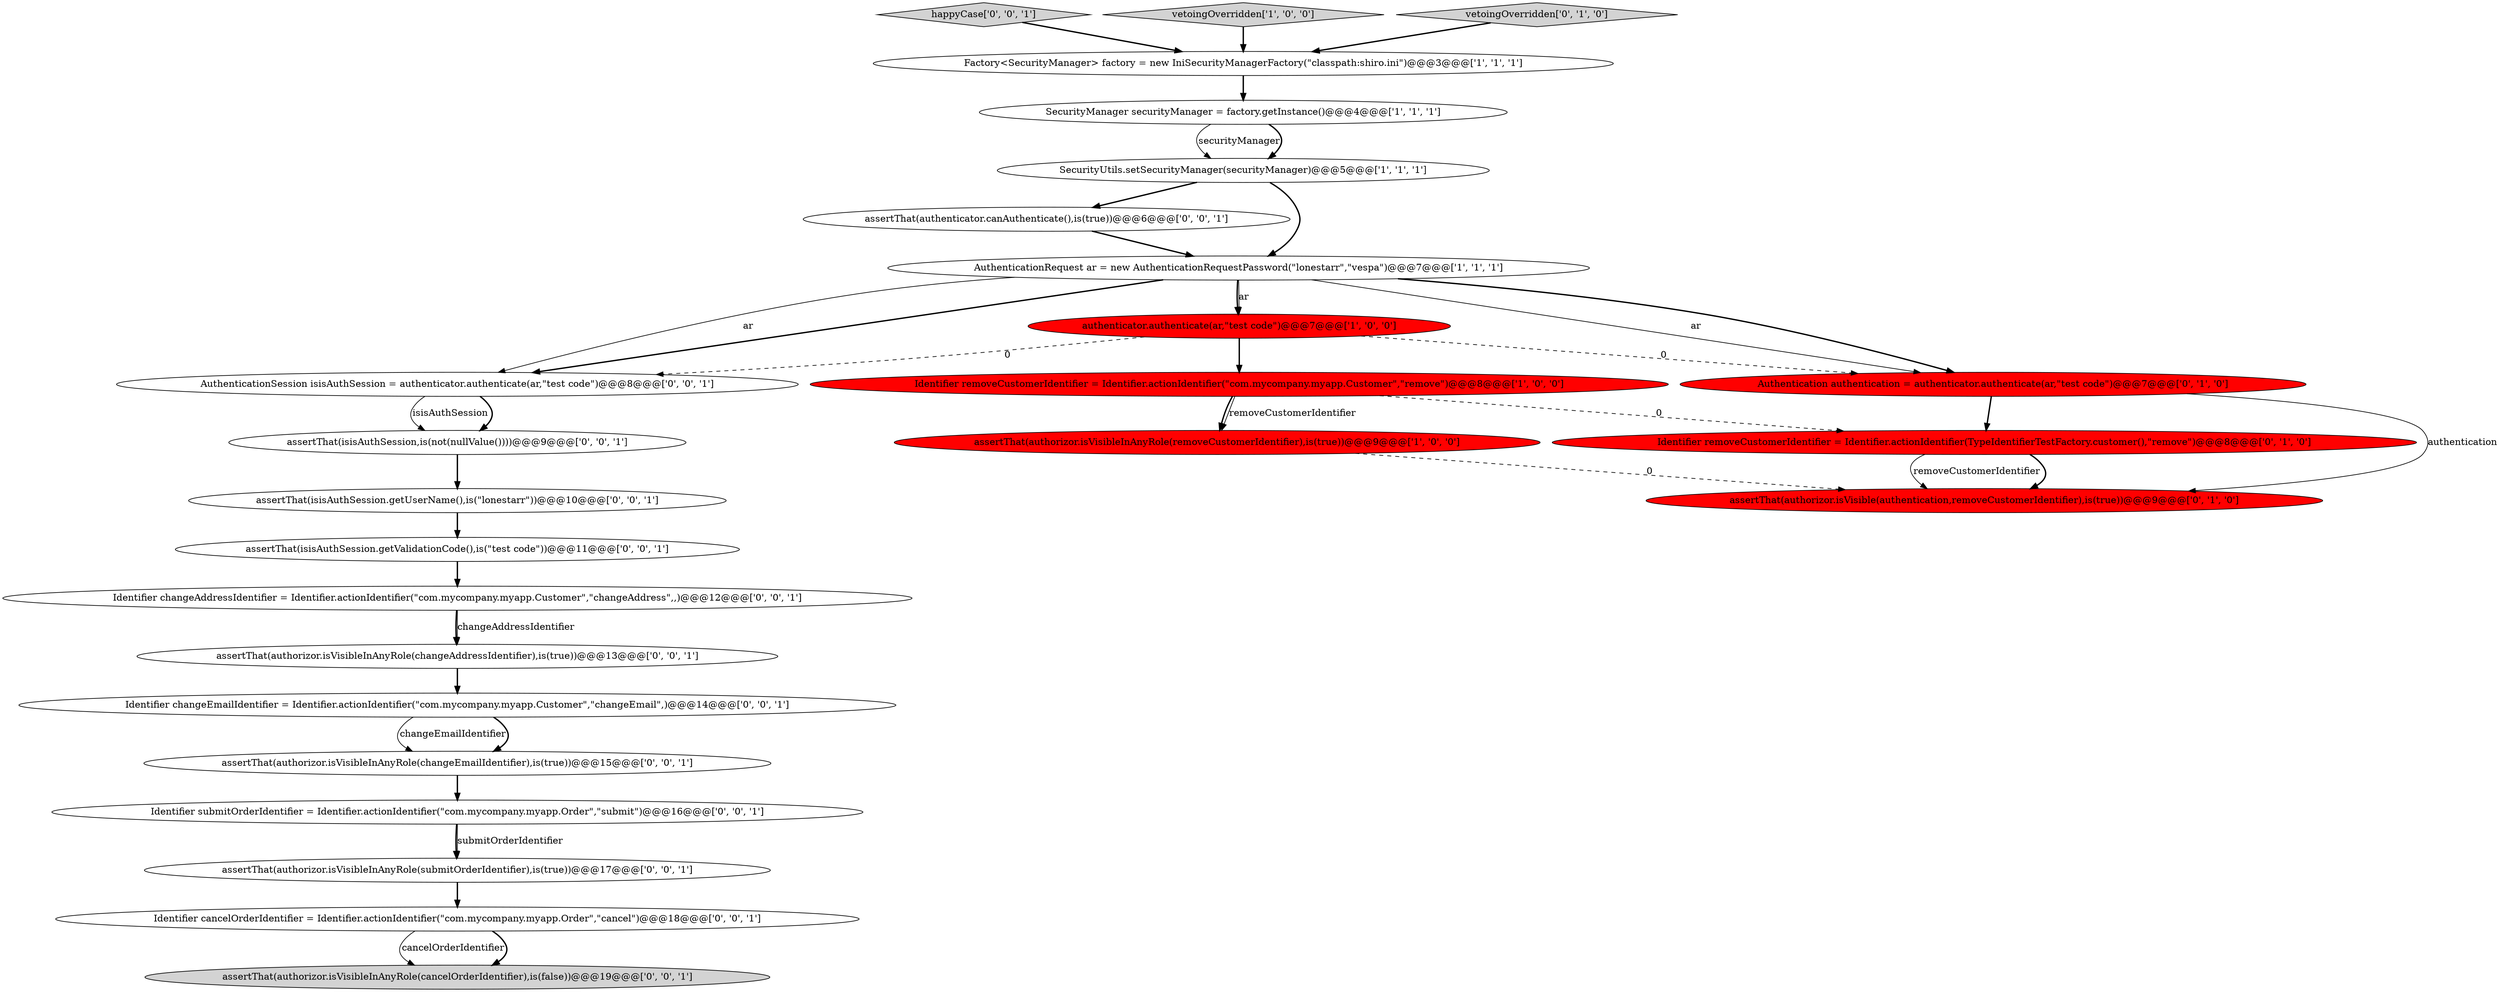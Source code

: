 digraph {
15 [style = filled, label = "assertThat(isisAuthSession.getValidationCode(),is(\"test code\"))@@@11@@@['0', '0', '1']", fillcolor = white, shape = ellipse image = "AAA0AAABBB3BBB"];
5 [style = filled, label = "Factory<SecurityManager> factory = new IniSecurityManagerFactory(\"classpath:shiro.ini\")@@@3@@@['1', '1', '1']", fillcolor = white, shape = ellipse image = "AAA0AAABBB1BBB"];
0 [style = filled, label = "SecurityUtils.setSecurityManager(securityManager)@@@5@@@['1', '1', '1']", fillcolor = white, shape = ellipse image = "AAA0AAABBB1BBB"];
22 [style = filled, label = "assertThat(authenticator.canAuthenticate(),is(true))@@@6@@@['0', '0', '1']", fillcolor = white, shape = ellipse image = "AAA0AAABBB3BBB"];
16 [style = filled, label = "AuthenticationSession isisAuthSession = authenticator.authenticate(ar,\"test code\")@@@8@@@['0', '0', '1']", fillcolor = white, shape = ellipse image = "AAA0AAABBB3BBB"];
13 [style = filled, label = "Identifier submitOrderIdentifier = Identifier.actionIdentifier(\"com.mycompany.myapp.Order\",\"submit\")@@@16@@@['0', '0', '1']", fillcolor = white, shape = ellipse image = "AAA0AAABBB3BBB"];
6 [style = filled, label = "SecurityManager securityManager = factory.getInstance()@@@4@@@['1', '1', '1']", fillcolor = white, shape = ellipse image = "AAA0AAABBB1BBB"];
19 [style = filled, label = "happyCase['0', '0', '1']", fillcolor = lightgray, shape = diamond image = "AAA0AAABBB3BBB"];
23 [style = filled, label = "Identifier changeEmailIdentifier = Identifier.actionIdentifier(\"com.mycompany.myapp.Customer\",\"changeEmail\",)@@@14@@@['0', '0', '1']", fillcolor = white, shape = ellipse image = "AAA0AAABBB3BBB"];
7 [style = filled, label = "vetoingOverridden['1', '0', '0']", fillcolor = lightgray, shape = diamond image = "AAA0AAABBB1BBB"];
4 [style = filled, label = "Identifier removeCustomerIdentifier = Identifier.actionIdentifier(\"com.mycompany.myapp.Customer\",\"remove\")@@@8@@@['1', '0', '0']", fillcolor = red, shape = ellipse image = "AAA1AAABBB1BBB"];
12 [style = filled, label = "assertThat(authorizor.isVisibleInAnyRole(changeEmailIdentifier),is(true))@@@15@@@['0', '0', '1']", fillcolor = white, shape = ellipse image = "AAA0AAABBB3BBB"];
14 [style = filled, label = "assertThat(authorizor.isVisibleInAnyRole(cancelOrderIdentifier),is(false))@@@19@@@['0', '0', '1']", fillcolor = lightgray, shape = ellipse image = "AAA0AAABBB3BBB"];
21 [style = filled, label = "Identifier cancelOrderIdentifier = Identifier.actionIdentifier(\"com.mycompany.myapp.Order\",\"cancel\")@@@18@@@['0', '0', '1']", fillcolor = white, shape = ellipse image = "AAA0AAABBB3BBB"];
10 [style = filled, label = "vetoingOverridden['0', '1', '0']", fillcolor = lightgray, shape = diamond image = "AAA0AAABBB2BBB"];
3 [style = filled, label = "authenticator.authenticate(ar,\"test code\")@@@7@@@['1', '0', '0']", fillcolor = red, shape = ellipse image = "AAA1AAABBB1BBB"];
17 [style = filled, label = "assertThat(isisAuthSession,is(not(nullValue())))@@@9@@@['0', '0', '1']", fillcolor = white, shape = ellipse image = "AAA0AAABBB3BBB"];
8 [style = filled, label = "assertThat(authorizor.isVisible(authentication,removeCustomerIdentifier),is(true))@@@9@@@['0', '1', '0']", fillcolor = red, shape = ellipse image = "AAA1AAABBB2BBB"];
24 [style = filled, label = "assertThat(authorizor.isVisibleInAnyRole(submitOrderIdentifier),is(true))@@@17@@@['0', '0', '1']", fillcolor = white, shape = ellipse image = "AAA0AAABBB3BBB"];
20 [style = filled, label = "Identifier changeAddressIdentifier = Identifier.actionIdentifier(\"com.mycompany.myapp.Customer\",\"changeAddress\",,)@@@12@@@['0', '0', '1']", fillcolor = white, shape = ellipse image = "AAA0AAABBB3BBB"];
9 [style = filled, label = "Identifier removeCustomerIdentifier = Identifier.actionIdentifier(TypeIdentifierTestFactory.customer(),\"remove\")@@@8@@@['0', '1', '0']", fillcolor = red, shape = ellipse image = "AAA1AAABBB2BBB"];
2 [style = filled, label = "AuthenticationRequest ar = new AuthenticationRequestPassword(\"lonestarr\",\"vespa\")@@@7@@@['1', '1', '1']", fillcolor = white, shape = ellipse image = "AAA0AAABBB1BBB"];
11 [style = filled, label = "Authentication authentication = authenticator.authenticate(ar,\"test code\")@@@7@@@['0', '1', '0']", fillcolor = red, shape = ellipse image = "AAA1AAABBB2BBB"];
18 [style = filled, label = "assertThat(isisAuthSession.getUserName(),is(\"lonestarr\"))@@@10@@@['0', '0', '1']", fillcolor = white, shape = ellipse image = "AAA0AAABBB3BBB"];
25 [style = filled, label = "assertThat(authorizor.isVisibleInAnyRole(changeAddressIdentifier),is(true))@@@13@@@['0', '0', '1']", fillcolor = white, shape = ellipse image = "AAA0AAABBB3BBB"];
1 [style = filled, label = "assertThat(authorizor.isVisibleInAnyRole(removeCustomerIdentifier),is(true))@@@9@@@['1', '0', '0']", fillcolor = red, shape = ellipse image = "AAA1AAABBB1BBB"];
6->0 [style = solid, label="securityManager"];
2->16 [style = solid, label="ar"];
22->2 [style = bold, label=""];
13->24 [style = bold, label=""];
21->14 [style = solid, label="cancelOrderIdentifier"];
25->23 [style = bold, label=""];
2->3 [style = bold, label=""];
11->8 [style = solid, label="authentication"];
0->2 [style = bold, label=""];
3->16 [style = dashed, label="0"];
18->15 [style = bold, label=""];
6->0 [style = bold, label=""];
23->12 [style = solid, label="changeEmailIdentifier"];
16->17 [style = bold, label=""];
11->9 [style = bold, label=""];
9->8 [style = bold, label=""];
20->25 [style = bold, label=""];
3->4 [style = bold, label=""];
19->5 [style = bold, label=""];
12->13 [style = bold, label=""];
9->8 [style = solid, label="removeCustomerIdentifier"];
20->25 [style = solid, label="changeAddressIdentifier"];
4->9 [style = dashed, label="0"];
7->5 [style = bold, label=""];
10->5 [style = bold, label=""];
5->6 [style = bold, label=""];
16->17 [style = solid, label="isisAuthSession"];
24->21 [style = bold, label=""];
15->20 [style = bold, label=""];
0->22 [style = bold, label=""];
2->3 [style = solid, label="ar"];
2->11 [style = solid, label="ar"];
13->24 [style = solid, label="submitOrderIdentifier"];
1->8 [style = dashed, label="0"];
23->12 [style = bold, label=""];
4->1 [style = bold, label=""];
4->1 [style = solid, label="removeCustomerIdentifier"];
2->11 [style = bold, label=""];
17->18 [style = bold, label=""];
3->11 [style = dashed, label="0"];
21->14 [style = bold, label=""];
2->16 [style = bold, label=""];
}
